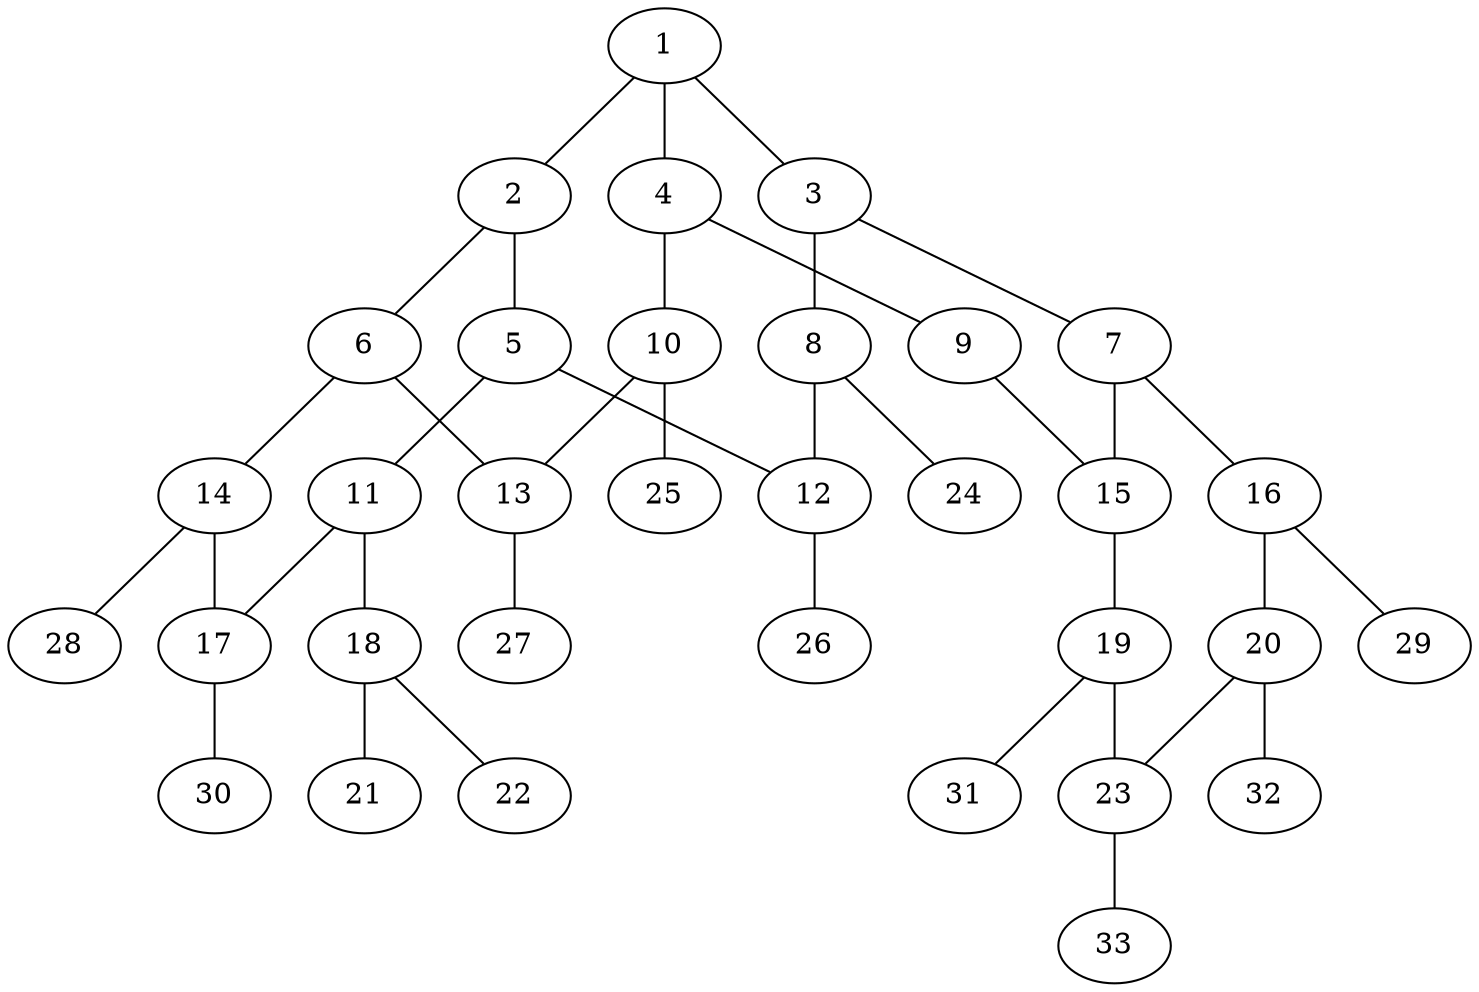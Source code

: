 graph molecule_3084 {
	1	 [chem=C];
	2	 [chem=C];
	1 -- 2	 [valence=1];
	3	 [chem=C];
	1 -- 3	 [valence=1];
	4	 [chem=C];
	1 -- 4	 [valence=2];
	5	 [chem=C];
	2 -- 5	 [valence=1];
	6	 [chem=C];
	2 -- 6	 [valence=2];
	7	 [chem=C];
	3 -- 7	 [valence=2];
	8	 [chem=C];
	3 -- 8	 [valence=1];
	9	 [chem=N];
	4 -- 9	 [valence=1];
	10	 [chem=C];
	4 -- 10	 [valence=1];
	11	 [chem=C];
	5 -- 11	 [valence=2];
	12	 [chem=C];
	5 -- 12	 [valence=1];
	13	 [chem=C];
	6 -- 13	 [valence=1];
	14	 [chem=C];
	6 -- 14	 [valence=1];
	15	 [chem=C];
	7 -- 15	 [valence=1];
	16	 [chem=C];
	7 -- 16	 [valence=1];
	8 -- 12	 [valence=2];
	24	 [chem=H];
	8 -- 24	 [valence=1];
	9 -- 15	 [valence=2];
	10 -- 13	 [valence=2];
	25	 [chem=H];
	10 -- 25	 [valence=1];
	17	 [chem=C];
	11 -- 17	 [valence=1];
	18	 [chem=N];
	11 -- 18	 [valence=1];
	26	 [chem=H];
	12 -- 26	 [valence=1];
	27	 [chem=H];
	13 -- 27	 [valence=1];
	14 -- 17	 [valence=2];
	28	 [chem=H];
	14 -- 28	 [valence=1];
	19	 [chem=C];
	15 -- 19	 [valence=1];
	20	 [chem=C];
	16 -- 20	 [valence=2];
	29	 [chem=H];
	16 -- 29	 [valence=1];
	30	 [chem=H];
	17 -- 30	 [valence=1];
	21	 [chem=O];
	18 -- 21	 [valence=2];
	22	 [chem=O];
	18 -- 22	 [valence=1];
	23	 [chem=C];
	19 -- 23	 [valence=2];
	31	 [chem=H];
	19 -- 31	 [valence=1];
	20 -- 23	 [valence=1];
	32	 [chem=H];
	20 -- 32	 [valence=1];
	33	 [chem=H];
	23 -- 33	 [valence=1];
}
